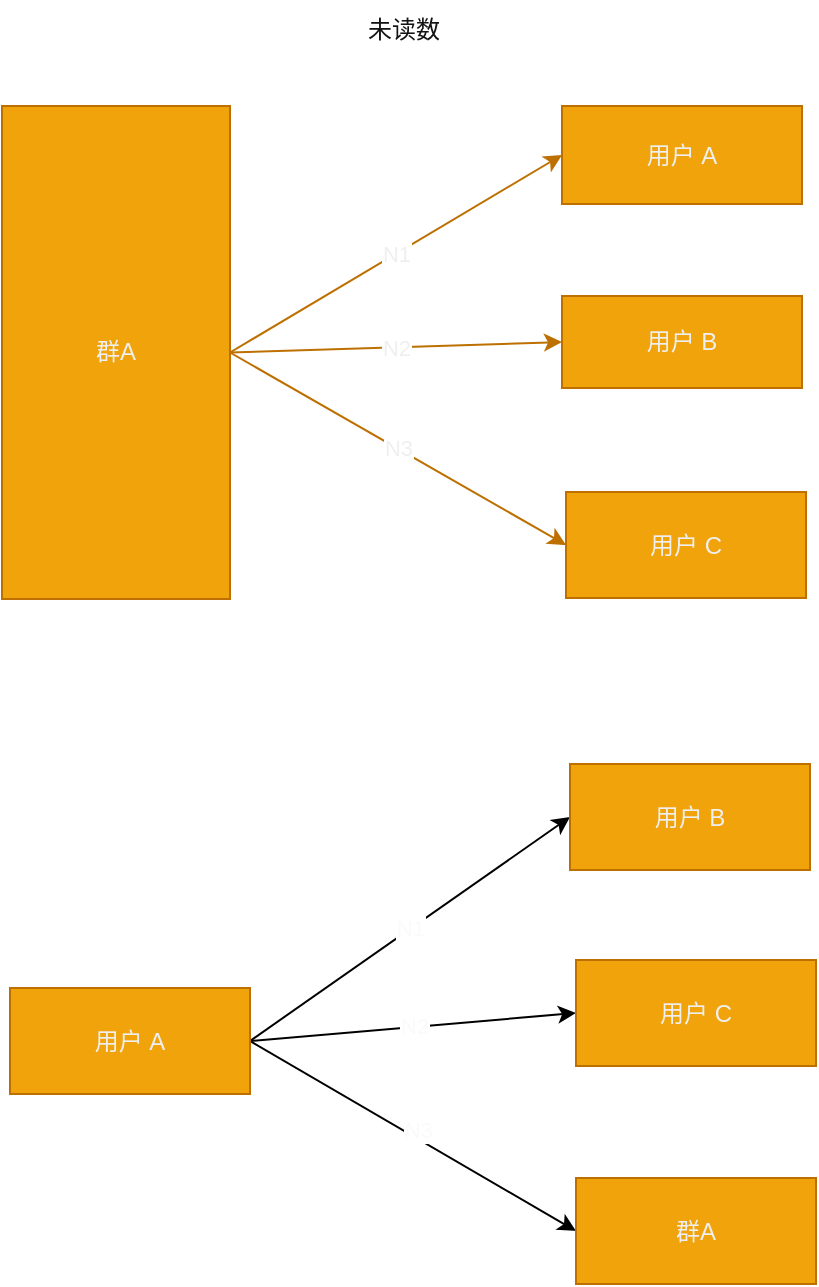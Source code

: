 <mxfile>
    <diagram id="tmZ8hblWjkgHWLFb6-XQ" name="第 1 页">
        <mxGraphModel dx="695" dy="515" grid="0" gridSize="10" guides="1" tooltips="1" connect="1" arrows="1" fold="1" page="0" pageScale="1" pageWidth="827" pageHeight="1169" background="#ffffff" math="0" shadow="0">
            <root>
                <mxCell id="0"/>
                <mxCell id="1" parent="0"/>
                <mxCell id="12" value="N1" style="edgeStyle=none;html=1;exitX=1;exitY=0.5;exitDx=0;exitDy=0;entryX=0;entryY=0.5;entryDx=0;entryDy=0;fillColor=#f0a30a;strokeColor=#BD7000;fontColor=#f0efef;" edge="1" parent="1" source="2" target="3">
                    <mxGeometry relative="1" as="geometry"/>
                </mxCell>
                <mxCell id="13" value="N2" style="edgeStyle=none;html=1;exitX=1;exitY=0.5;exitDx=0;exitDy=0;entryX=0;entryY=0.5;entryDx=0;entryDy=0;fillColor=#f0a30a;strokeColor=#BD7000;fontColor=#f0efef;" edge="1" parent="1" source="2" target="4">
                    <mxGeometry relative="1" as="geometry"/>
                </mxCell>
                <mxCell id="14" value="N3" style="edgeStyle=none;html=1;exitX=1;exitY=0.5;exitDx=0;exitDy=0;entryX=0;entryY=0.5;entryDx=0;entryDy=0;fillColor=#f0a30a;strokeColor=#BD7000;fontColor=#f0efef;" edge="1" parent="1" source="2" target="5">
                    <mxGeometry relative="1" as="geometry"/>
                </mxCell>
                <mxCell id="2" value="群A" style="rounded=0;whiteSpace=wrap;html=1;fillColor=#f0a30a;fontColor=#f0efef;strokeColor=#BD7000;" vertex="1" parent="1">
                    <mxGeometry x="23" y="98" width="114" height="246.5" as="geometry"/>
                </mxCell>
                <mxCell id="3" value="用户 A" style="rounded=0;whiteSpace=wrap;html=1;fillColor=#f0a30a;fontColor=#f0efef;strokeColor=#BD7000;" vertex="1" parent="1">
                    <mxGeometry x="303" y="98" width="120" height="49" as="geometry"/>
                </mxCell>
                <mxCell id="4" value="用户 B" style="rounded=0;whiteSpace=wrap;html=1;fillColor=#f0a30a;fontColor=#f0efef;strokeColor=#BD7000;" vertex="1" parent="1">
                    <mxGeometry x="303" y="193" width="120" height="46" as="geometry"/>
                </mxCell>
                <mxCell id="5" value="用户 C" style="rounded=0;whiteSpace=wrap;html=1;fillColor=#f0a30a;fontColor=#f0efef;strokeColor=#BD7000;" vertex="1" parent="1">
                    <mxGeometry x="305" y="291" width="120" height="53" as="geometry"/>
                </mxCell>
                <mxCell id="15" value="未读数" style="text;html=1;strokeColor=none;fillColor=none;align=center;verticalAlign=middle;whiteSpace=wrap;rounded=0;fontColor=#141414;" vertex="1" parent="1">
                    <mxGeometry x="194" y="45" width="60" height="30" as="geometry"/>
                </mxCell>
                <mxCell id="21" style="edgeStyle=none;html=1;exitX=1;exitY=0.5;exitDx=0;exitDy=0;entryX=0;entryY=0.5;entryDx=0;entryDy=0;fontColor=#141414;" edge="1" parent="1" source="17" target="18">
                    <mxGeometry relative="1" as="geometry"/>
                </mxCell>
                <mxCell id="24" value="N1" style="edgeLabel;html=1;align=center;verticalAlign=middle;resizable=0;points=[];fontColor=#fafafa;" vertex="1" connectable="0" parent="21">
                    <mxGeometry x="-0.084" y="1" relative="1" as="geometry">
                        <mxPoint x="7" y="-5" as="offset"/>
                    </mxGeometry>
                </mxCell>
                <mxCell id="22" style="edgeStyle=none;html=1;exitX=1;exitY=0.5;exitDx=0;exitDy=0;entryX=0;entryY=0.5;entryDx=0;entryDy=0;fontColor=#141414;" edge="1" parent="1" source="17" target="19">
                    <mxGeometry relative="1" as="geometry"/>
                </mxCell>
                <mxCell id="25" value="N2" style="edgeLabel;html=1;align=center;verticalAlign=middle;resizable=0;points=[];fontColor=#fafafa;" vertex="1" connectable="0" parent="22">
                    <mxGeometry x="-0.093" y="1" relative="1" as="geometry">
                        <mxPoint x="8" as="offset"/>
                    </mxGeometry>
                </mxCell>
                <mxCell id="23" style="edgeStyle=none;html=1;exitX=1;exitY=0.5;exitDx=0;exitDy=0;entryX=0;entryY=0.5;entryDx=0;entryDy=0;fontColor=#141414;" edge="1" parent="1" source="17" target="20">
                    <mxGeometry relative="1" as="geometry"/>
                </mxCell>
                <mxCell id="26" value="N3" style="edgeLabel;html=1;align=center;verticalAlign=middle;resizable=0;points=[];fontColor=#fafafa;" vertex="1" connectable="0" parent="23">
                    <mxGeometry x="-0.139" y="3" relative="1" as="geometry">
                        <mxPoint x="12" y="6" as="offset"/>
                    </mxGeometry>
                </mxCell>
                <mxCell id="17" value="用户 A" style="rounded=0;whiteSpace=wrap;html=1;fillColor=#f0a30a;fontColor=#f0efef;strokeColor=#BD7000;" vertex="1" parent="1">
                    <mxGeometry x="27" y="539" width="120" height="53" as="geometry"/>
                </mxCell>
                <mxCell id="18" value="用户 B" style="rounded=0;whiteSpace=wrap;html=1;fillColor=#f0a30a;fontColor=#f0efef;strokeColor=#BD7000;" vertex="1" parent="1">
                    <mxGeometry x="307" y="427" width="120" height="53" as="geometry"/>
                </mxCell>
                <mxCell id="19" value="用户 C" style="rounded=0;whiteSpace=wrap;html=1;fillColor=#f0a30a;fontColor=#f0efef;strokeColor=#BD7000;" vertex="1" parent="1">
                    <mxGeometry x="310" y="525" width="120" height="53" as="geometry"/>
                </mxCell>
                <mxCell id="20" value="群A" style="rounded=0;whiteSpace=wrap;html=1;fillColor=#f0a30a;fontColor=#f0efef;strokeColor=#BD7000;" vertex="1" parent="1">
                    <mxGeometry x="310" y="634" width="120" height="53" as="geometry"/>
                </mxCell>
            </root>
        </mxGraphModel>
    </diagram>
</mxfile>